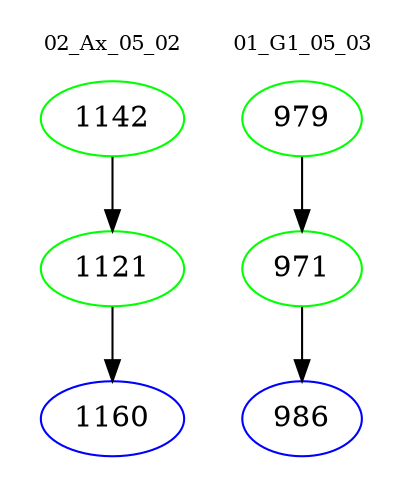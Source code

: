 digraph{
subgraph cluster_0 {
color = white
label = "02_Ax_05_02";
fontsize=10;
T0_1142 [label="1142", color="green"]
T0_1142 -> T0_1121 [color="black"]
T0_1121 [label="1121", color="green"]
T0_1121 -> T0_1160 [color="black"]
T0_1160 [label="1160", color="blue"]
}
subgraph cluster_1 {
color = white
label = "01_G1_05_03";
fontsize=10;
T1_979 [label="979", color="green"]
T1_979 -> T1_971 [color="black"]
T1_971 [label="971", color="green"]
T1_971 -> T1_986 [color="black"]
T1_986 [label="986", color="blue"]
}
}
